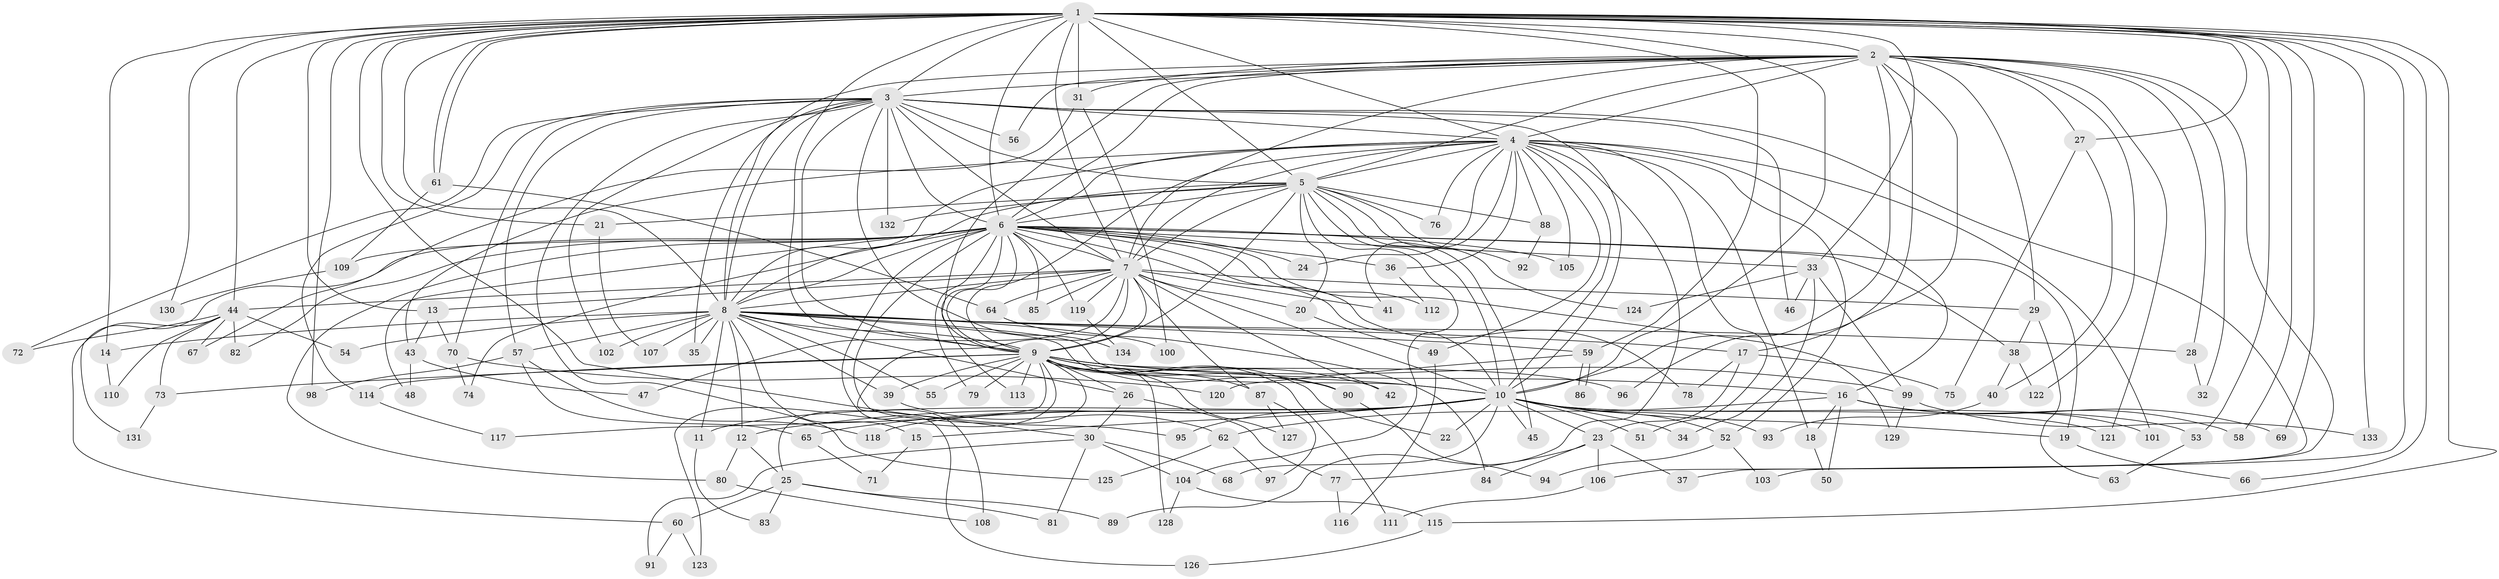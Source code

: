 // coarse degree distribution, {2: 0.2777777777777778, 20: 0.018518518518518517, 3: 0.2037037037037037, 21: 0.018518518518518517, 4: 0.1111111111111111, 30: 0.018518518518518517, 8: 0.037037037037037035, 5: 0.14814814814814814, 17: 0.018518518518518517, 24: 0.018518518518518517, 6: 0.05555555555555555, 14: 0.018518518518518517, 27: 0.018518518518518517, 7: 0.018518518518518517, 11: 0.018518518518518517}
// Generated by graph-tools (version 1.1) at 2025/36/03/04/25 23:36:17]
// undirected, 134 vertices, 293 edges
graph export_dot {
  node [color=gray90,style=filled];
  1;
  2;
  3;
  4;
  5;
  6;
  7;
  8;
  9;
  10;
  11;
  12;
  13;
  14;
  15;
  16;
  17;
  18;
  19;
  20;
  21;
  22;
  23;
  24;
  25;
  26;
  27;
  28;
  29;
  30;
  31;
  32;
  33;
  34;
  35;
  36;
  37;
  38;
  39;
  40;
  41;
  42;
  43;
  44;
  45;
  46;
  47;
  48;
  49;
  50;
  51;
  52;
  53;
  54;
  55;
  56;
  57;
  58;
  59;
  60;
  61;
  62;
  63;
  64;
  65;
  66;
  67;
  68;
  69;
  70;
  71;
  72;
  73;
  74;
  75;
  76;
  77;
  78;
  79;
  80;
  81;
  82;
  83;
  84;
  85;
  86;
  87;
  88;
  89;
  90;
  91;
  92;
  93;
  94;
  95;
  96;
  97;
  98;
  99;
  100;
  101;
  102;
  103;
  104;
  105;
  106;
  107;
  108;
  109;
  110;
  111;
  112;
  113;
  114;
  115;
  116;
  117;
  118;
  119;
  120;
  121;
  122;
  123;
  124;
  125;
  126;
  127;
  128;
  129;
  130;
  131;
  132;
  133;
  134;
  1 -- 2;
  1 -- 3;
  1 -- 4;
  1 -- 5;
  1 -- 6;
  1 -- 7;
  1 -- 8;
  1 -- 9;
  1 -- 10;
  1 -- 13;
  1 -- 14;
  1 -- 21;
  1 -- 27;
  1 -- 30;
  1 -- 31;
  1 -- 33;
  1 -- 44;
  1 -- 53;
  1 -- 58;
  1 -- 59;
  1 -- 61;
  1 -- 61;
  1 -- 66;
  1 -- 69;
  1 -- 98;
  1 -- 103;
  1 -- 115;
  1 -- 130;
  1 -- 133;
  2 -- 3;
  2 -- 4;
  2 -- 5;
  2 -- 6;
  2 -- 7;
  2 -- 8;
  2 -- 9;
  2 -- 10;
  2 -- 17;
  2 -- 27;
  2 -- 28;
  2 -- 29;
  2 -- 31;
  2 -- 32;
  2 -- 37;
  2 -- 56;
  2 -- 96;
  2 -- 121;
  2 -- 122;
  3 -- 4;
  3 -- 5;
  3 -- 6;
  3 -- 7;
  3 -- 8;
  3 -- 9;
  3 -- 10;
  3 -- 35;
  3 -- 46;
  3 -- 56;
  3 -- 57;
  3 -- 70;
  3 -- 72;
  3 -- 102;
  3 -- 106;
  3 -- 114;
  3 -- 125;
  3 -- 132;
  3 -- 134;
  4 -- 5;
  4 -- 6;
  4 -- 7;
  4 -- 8;
  4 -- 9;
  4 -- 10;
  4 -- 16;
  4 -- 18;
  4 -- 24;
  4 -- 36;
  4 -- 41;
  4 -- 43;
  4 -- 49;
  4 -- 51;
  4 -- 52;
  4 -- 76;
  4 -- 88;
  4 -- 89;
  4 -- 101;
  4 -- 105;
  5 -- 6;
  5 -- 7;
  5 -- 8;
  5 -- 9;
  5 -- 10;
  5 -- 20;
  5 -- 21;
  5 -- 45;
  5 -- 76;
  5 -- 88;
  5 -- 92;
  5 -- 104;
  5 -- 124;
  5 -- 132;
  6 -- 7;
  6 -- 8;
  6 -- 9;
  6 -- 10;
  6 -- 19;
  6 -- 24;
  6 -- 33;
  6 -- 36;
  6 -- 38;
  6 -- 48;
  6 -- 74;
  6 -- 78;
  6 -- 79;
  6 -- 80;
  6 -- 82;
  6 -- 85;
  6 -- 95;
  6 -- 105;
  6 -- 109;
  6 -- 112;
  6 -- 113;
  6 -- 119;
  6 -- 126;
  6 -- 129;
  6 -- 131;
  7 -- 8;
  7 -- 9;
  7 -- 10;
  7 -- 13;
  7 -- 20;
  7 -- 29;
  7 -- 41;
  7 -- 42;
  7 -- 44;
  7 -- 47;
  7 -- 64;
  7 -- 85;
  7 -- 87;
  7 -- 108;
  7 -- 119;
  8 -- 9;
  8 -- 10;
  8 -- 11;
  8 -- 12;
  8 -- 14;
  8 -- 15;
  8 -- 17;
  8 -- 26;
  8 -- 28;
  8 -- 35;
  8 -- 39;
  8 -- 54;
  8 -- 55;
  8 -- 57;
  8 -- 59;
  8 -- 90;
  8 -- 100;
  8 -- 102;
  8 -- 107;
  9 -- 10;
  9 -- 16;
  9 -- 22;
  9 -- 25;
  9 -- 26;
  9 -- 39;
  9 -- 42;
  9 -- 55;
  9 -- 73;
  9 -- 79;
  9 -- 87;
  9 -- 90;
  9 -- 96;
  9 -- 99;
  9 -- 111;
  9 -- 113;
  9 -- 114;
  9 -- 117;
  9 -- 123;
  9 -- 127;
  9 -- 128;
  10 -- 11;
  10 -- 12;
  10 -- 15;
  10 -- 19;
  10 -- 22;
  10 -- 23;
  10 -- 34;
  10 -- 45;
  10 -- 51;
  10 -- 52;
  10 -- 53;
  10 -- 65;
  10 -- 68;
  10 -- 93;
  10 -- 95;
  10 -- 118;
  10 -- 121;
  11 -- 83;
  12 -- 25;
  12 -- 80;
  13 -- 43;
  13 -- 70;
  14 -- 110;
  15 -- 71;
  16 -- 18;
  16 -- 50;
  16 -- 58;
  16 -- 62;
  16 -- 69;
  16 -- 101;
  17 -- 23;
  17 -- 75;
  17 -- 78;
  18 -- 50;
  19 -- 66;
  20 -- 49;
  21 -- 107;
  23 -- 37;
  23 -- 77;
  23 -- 84;
  23 -- 106;
  25 -- 60;
  25 -- 81;
  25 -- 83;
  25 -- 89;
  26 -- 30;
  26 -- 77;
  27 -- 40;
  27 -- 75;
  28 -- 32;
  29 -- 38;
  29 -- 63;
  30 -- 68;
  30 -- 81;
  30 -- 91;
  30 -- 104;
  31 -- 67;
  31 -- 100;
  33 -- 34;
  33 -- 46;
  33 -- 99;
  33 -- 124;
  36 -- 112;
  38 -- 40;
  38 -- 122;
  39 -- 62;
  40 -- 93;
  43 -- 47;
  43 -- 48;
  44 -- 54;
  44 -- 60;
  44 -- 67;
  44 -- 72;
  44 -- 73;
  44 -- 82;
  44 -- 110;
  49 -- 116;
  52 -- 94;
  52 -- 103;
  53 -- 63;
  57 -- 65;
  57 -- 98;
  57 -- 118;
  59 -- 86;
  59 -- 86;
  59 -- 120;
  60 -- 91;
  60 -- 123;
  61 -- 64;
  61 -- 109;
  62 -- 97;
  62 -- 125;
  64 -- 84;
  65 -- 71;
  70 -- 74;
  70 -- 120;
  73 -- 131;
  77 -- 116;
  80 -- 108;
  87 -- 97;
  87 -- 127;
  88 -- 92;
  90 -- 94;
  99 -- 129;
  99 -- 133;
  104 -- 115;
  104 -- 128;
  106 -- 111;
  109 -- 130;
  114 -- 117;
  115 -- 126;
  119 -- 134;
}
